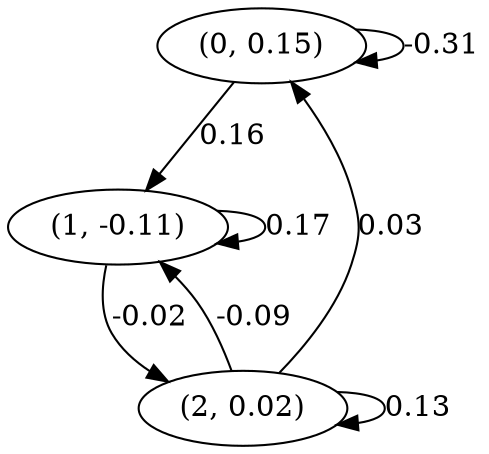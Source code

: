 digraph {
    0 [ label = "(0, 0.15)" ]
    1 [ label = "(1, -0.11)" ]
    2 [ label = "(2, 0.02)" ]
    0 -> 0 [ label = "-0.31" ]
    1 -> 1 [ label = "0.17" ]
    2 -> 2 [ label = "0.13" ]
    2 -> 0 [ label = "0.03" ]
    0 -> 1 [ label = "0.16" ]
    2 -> 1 [ label = "-0.09" ]
    1 -> 2 [ label = "-0.02" ]
}

